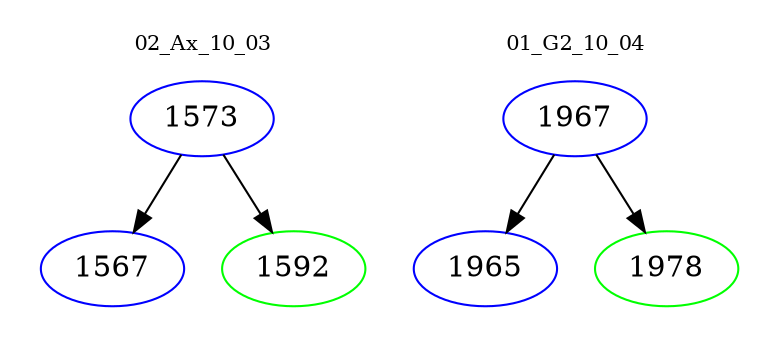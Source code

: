 digraph{
subgraph cluster_0 {
color = white
label = "02_Ax_10_03";
fontsize=10;
T0_1573 [label="1573", color="blue"]
T0_1573 -> T0_1567 [color="black"]
T0_1567 [label="1567", color="blue"]
T0_1573 -> T0_1592 [color="black"]
T0_1592 [label="1592", color="green"]
}
subgraph cluster_1 {
color = white
label = "01_G2_10_04";
fontsize=10;
T1_1967 [label="1967", color="blue"]
T1_1967 -> T1_1965 [color="black"]
T1_1965 [label="1965", color="blue"]
T1_1967 -> T1_1978 [color="black"]
T1_1978 [label="1978", color="green"]
}
}
